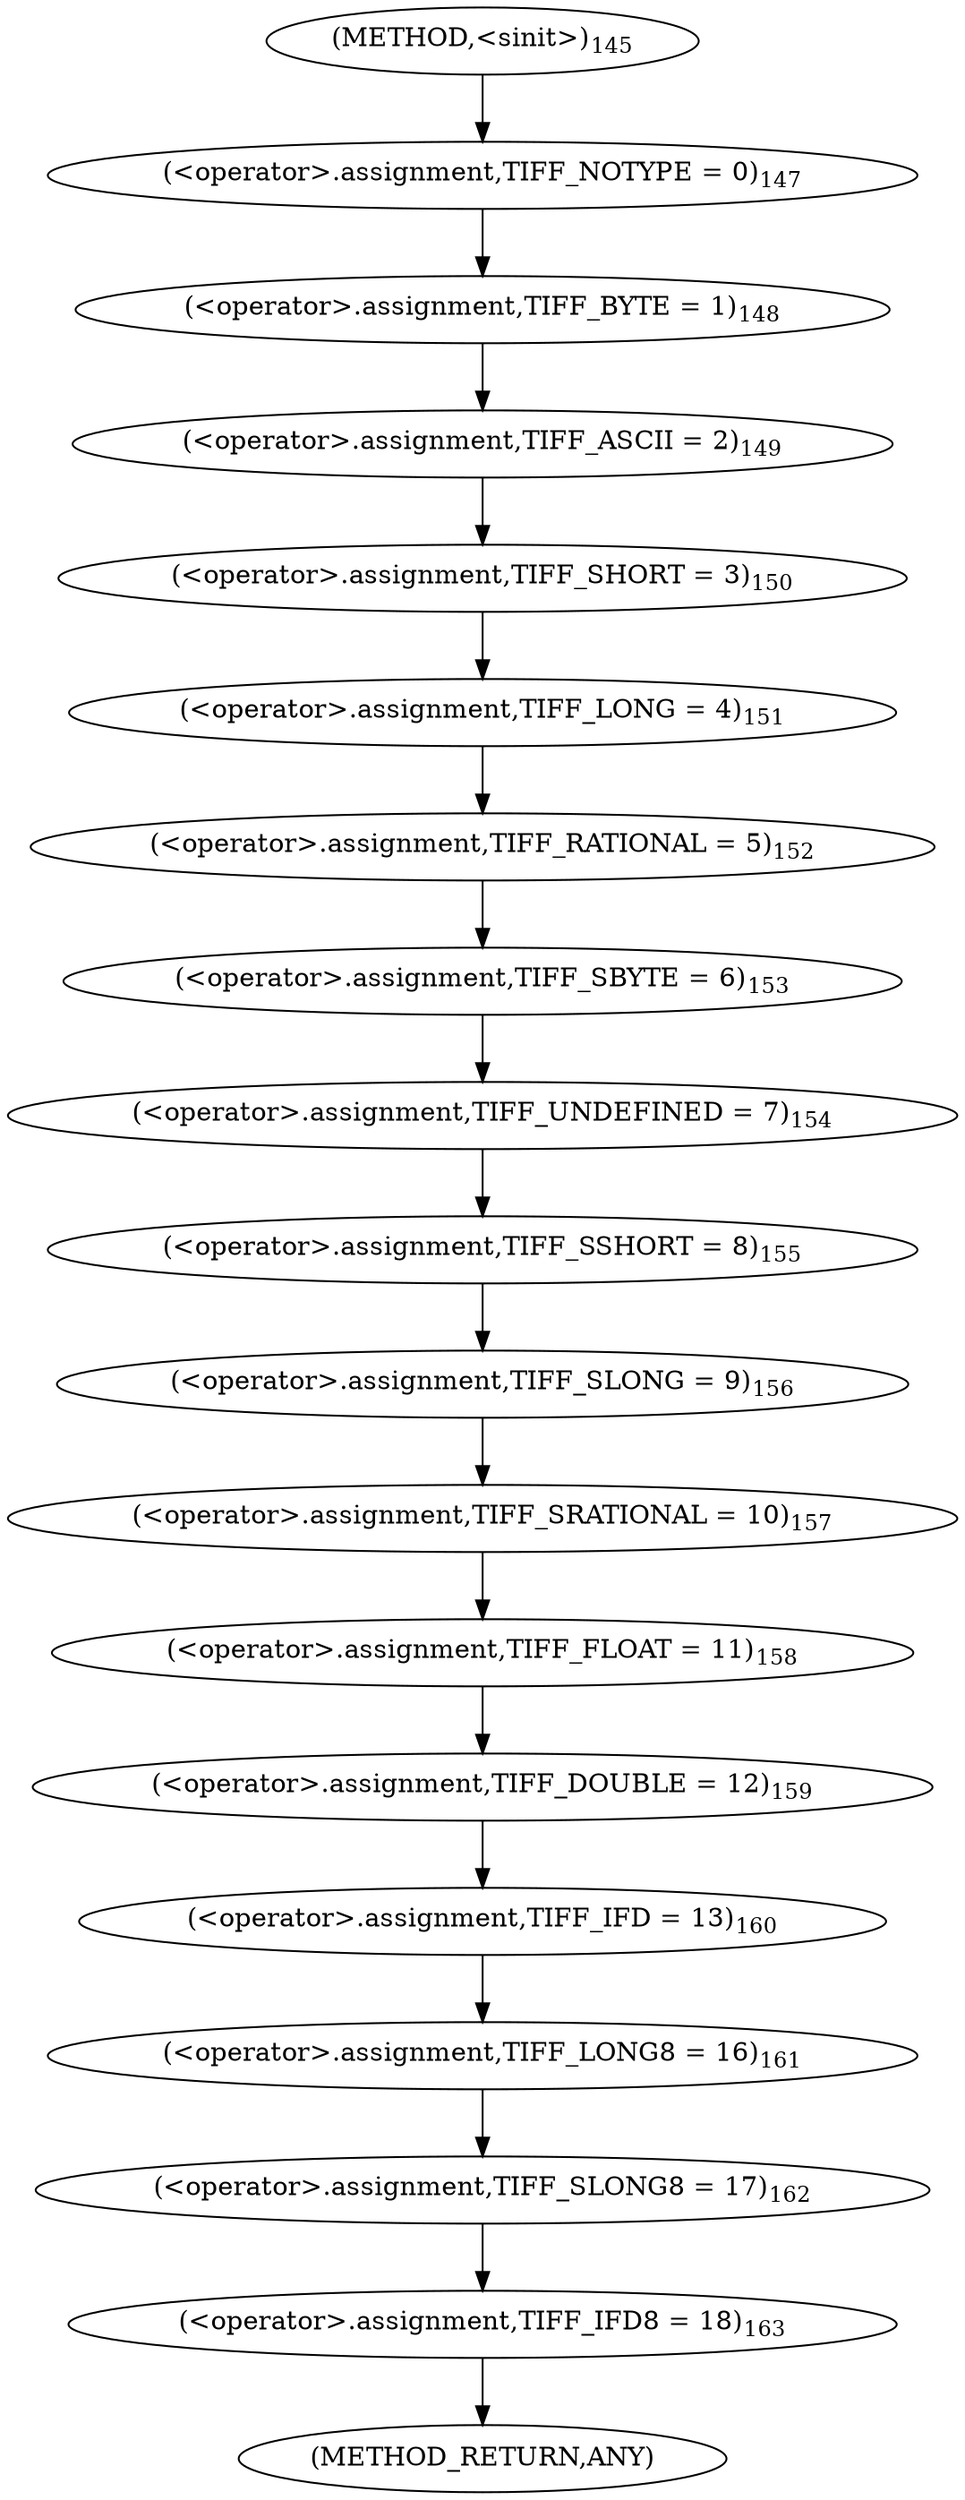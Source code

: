 digraph "&lt;sinit&gt;" {  
"8106" [label = <(&lt;operator&gt;.assignment,TIFF_NOTYPE = 0)<SUB>147</SUB>> ]
"8109" [label = <(&lt;operator&gt;.assignment,TIFF_BYTE = 1)<SUB>148</SUB>> ]
"8112" [label = <(&lt;operator&gt;.assignment,TIFF_ASCII = 2)<SUB>149</SUB>> ]
"8115" [label = <(&lt;operator&gt;.assignment,TIFF_SHORT = 3)<SUB>150</SUB>> ]
"8118" [label = <(&lt;operator&gt;.assignment,TIFF_LONG = 4)<SUB>151</SUB>> ]
"8121" [label = <(&lt;operator&gt;.assignment,TIFF_RATIONAL = 5)<SUB>152</SUB>> ]
"8124" [label = <(&lt;operator&gt;.assignment,TIFF_SBYTE = 6)<SUB>153</SUB>> ]
"8127" [label = <(&lt;operator&gt;.assignment,TIFF_UNDEFINED = 7)<SUB>154</SUB>> ]
"8130" [label = <(&lt;operator&gt;.assignment,TIFF_SSHORT = 8)<SUB>155</SUB>> ]
"8133" [label = <(&lt;operator&gt;.assignment,TIFF_SLONG = 9)<SUB>156</SUB>> ]
"8136" [label = <(&lt;operator&gt;.assignment,TIFF_SRATIONAL = 10)<SUB>157</SUB>> ]
"8139" [label = <(&lt;operator&gt;.assignment,TIFF_FLOAT = 11)<SUB>158</SUB>> ]
"8142" [label = <(&lt;operator&gt;.assignment,TIFF_DOUBLE = 12)<SUB>159</SUB>> ]
"8145" [label = <(&lt;operator&gt;.assignment,TIFF_IFD = 13)<SUB>160</SUB>> ]
"8148" [label = <(&lt;operator&gt;.assignment,TIFF_LONG8 = 16)<SUB>161</SUB>> ]
"8151" [label = <(&lt;operator&gt;.assignment,TIFF_SLONG8 = 17)<SUB>162</SUB>> ]
"8154" [label = <(&lt;operator&gt;.assignment,TIFF_IFD8 = 18)<SUB>163</SUB>> ]
"8104" [label = <(METHOD,&lt;sinit&gt;)<SUB>145</SUB>> ]
"8157" [label = <(METHOD_RETURN,ANY)> ]
  "8106" -> "8109" 
  "8109" -> "8112" 
  "8112" -> "8115" 
  "8115" -> "8118" 
  "8118" -> "8121" 
  "8121" -> "8124" 
  "8124" -> "8127" 
  "8127" -> "8130" 
  "8130" -> "8133" 
  "8133" -> "8136" 
  "8136" -> "8139" 
  "8139" -> "8142" 
  "8142" -> "8145" 
  "8145" -> "8148" 
  "8148" -> "8151" 
  "8151" -> "8154" 
  "8154" -> "8157" 
  "8104" -> "8106" 
}

